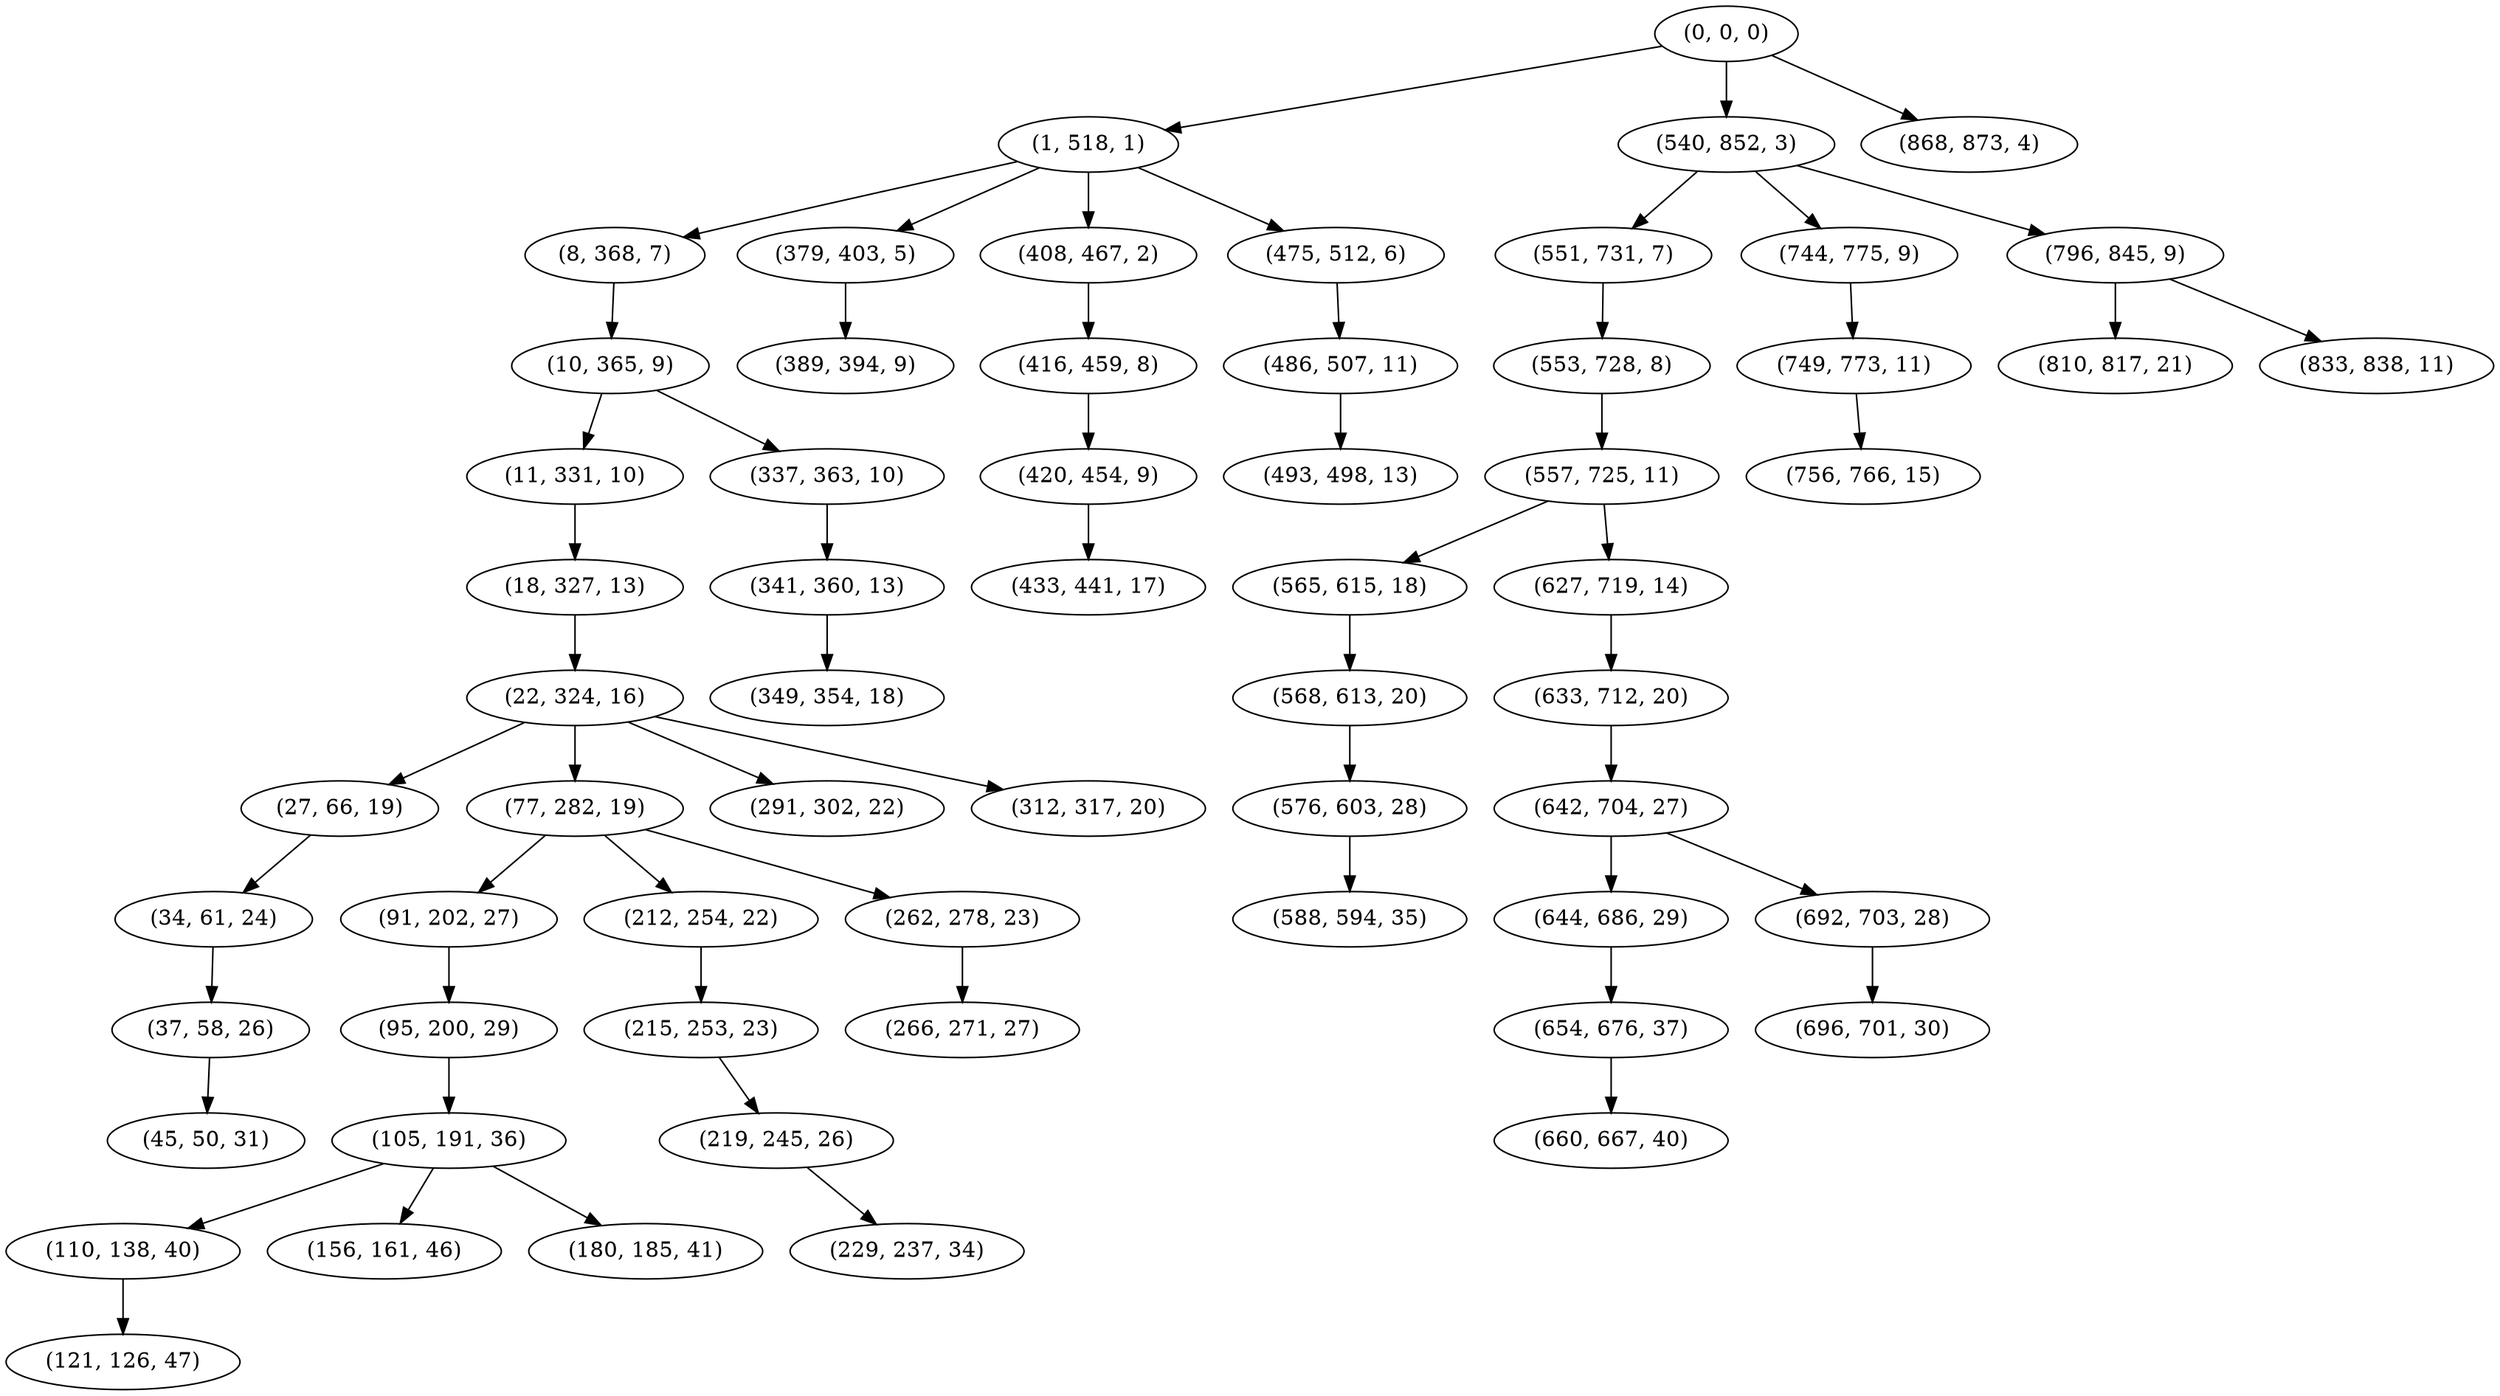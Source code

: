 digraph tree {
    "(0, 0, 0)";
    "(1, 518, 1)";
    "(8, 368, 7)";
    "(10, 365, 9)";
    "(11, 331, 10)";
    "(18, 327, 13)";
    "(22, 324, 16)";
    "(27, 66, 19)";
    "(34, 61, 24)";
    "(37, 58, 26)";
    "(45, 50, 31)";
    "(77, 282, 19)";
    "(91, 202, 27)";
    "(95, 200, 29)";
    "(105, 191, 36)";
    "(110, 138, 40)";
    "(121, 126, 47)";
    "(156, 161, 46)";
    "(180, 185, 41)";
    "(212, 254, 22)";
    "(215, 253, 23)";
    "(219, 245, 26)";
    "(229, 237, 34)";
    "(262, 278, 23)";
    "(266, 271, 27)";
    "(291, 302, 22)";
    "(312, 317, 20)";
    "(337, 363, 10)";
    "(341, 360, 13)";
    "(349, 354, 18)";
    "(379, 403, 5)";
    "(389, 394, 9)";
    "(408, 467, 2)";
    "(416, 459, 8)";
    "(420, 454, 9)";
    "(433, 441, 17)";
    "(475, 512, 6)";
    "(486, 507, 11)";
    "(493, 498, 13)";
    "(540, 852, 3)";
    "(551, 731, 7)";
    "(553, 728, 8)";
    "(557, 725, 11)";
    "(565, 615, 18)";
    "(568, 613, 20)";
    "(576, 603, 28)";
    "(588, 594, 35)";
    "(627, 719, 14)";
    "(633, 712, 20)";
    "(642, 704, 27)";
    "(644, 686, 29)";
    "(654, 676, 37)";
    "(660, 667, 40)";
    "(692, 703, 28)";
    "(696, 701, 30)";
    "(744, 775, 9)";
    "(749, 773, 11)";
    "(756, 766, 15)";
    "(796, 845, 9)";
    "(810, 817, 21)";
    "(833, 838, 11)";
    "(868, 873, 4)";
    "(0, 0, 0)" -> "(1, 518, 1)";
    "(0, 0, 0)" -> "(540, 852, 3)";
    "(0, 0, 0)" -> "(868, 873, 4)";
    "(1, 518, 1)" -> "(8, 368, 7)";
    "(1, 518, 1)" -> "(379, 403, 5)";
    "(1, 518, 1)" -> "(408, 467, 2)";
    "(1, 518, 1)" -> "(475, 512, 6)";
    "(8, 368, 7)" -> "(10, 365, 9)";
    "(10, 365, 9)" -> "(11, 331, 10)";
    "(10, 365, 9)" -> "(337, 363, 10)";
    "(11, 331, 10)" -> "(18, 327, 13)";
    "(18, 327, 13)" -> "(22, 324, 16)";
    "(22, 324, 16)" -> "(27, 66, 19)";
    "(22, 324, 16)" -> "(77, 282, 19)";
    "(22, 324, 16)" -> "(291, 302, 22)";
    "(22, 324, 16)" -> "(312, 317, 20)";
    "(27, 66, 19)" -> "(34, 61, 24)";
    "(34, 61, 24)" -> "(37, 58, 26)";
    "(37, 58, 26)" -> "(45, 50, 31)";
    "(77, 282, 19)" -> "(91, 202, 27)";
    "(77, 282, 19)" -> "(212, 254, 22)";
    "(77, 282, 19)" -> "(262, 278, 23)";
    "(91, 202, 27)" -> "(95, 200, 29)";
    "(95, 200, 29)" -> "(105, 191, 36)";
    "(105, 191, 36)" -> "(110, 138, 40)";
    "(105, 191, 36)" -> "(156, 161, 46)";
    "(105, 191, 36)" -> "(180, 185, 41)";
    "(110, 138, 40)" -> "(121, 126, 47)";
    "(212, 254, 22)" -> "(215, 253, 23)";
    "(215, 253, 23)" -> "(219, 245, 26)";
    "(219, 245, 26)" -> "(229, 237, 34)";
    "(262, 278, 23)" -> "(266, 271, 27)";
    "(337, 363, 10)" -> "(341, 360, 13)";
    "(341, 360, 13)" -> "(349, 354, 18)";
    "(379, 403, 5)" -> "(389, 394, 9)";
    "(408, 467, 2)" -> "(416, 459, 8)";
    "(416, 459, 8)" -> "(420, 454, 9)";
    "(420, 454, 9)" -> "(433, 441, 17)";
    "(475, 512, 6)" -> "(486, 507, 11)";
    "(486, 507, 11)" -> "(493, 498, 13)";
    "(540, 852, 3)" -> "(551, 731, 7)";
    "(540, 852, 3)" -> "(744, 775, 9)";
    "(540, 852, 3)" -> "(796, 845, 9)";
    "(551, 731, 7)" -> "(553, 728, 8)";
    "(553, 728, 8)" -> "(557, 725, 11)";
    "(557, 725, 11)" -> "(565, 615, 18)";
    "(557, 725, 11)" -> "(627, 719, 14)";
    "(565, 615, 18)" -> "(568, 613, 20)";
    "(568, 613, 20)" -> "(576, 603, 28)";
    "(576, 603, 28)" -> "(588, 594, 35)";
    "(627, 719, 14)" -> "(633, 712, 20)";
    "(633, 712, 20)" -> "(642, 704, 27)";
    "(642, 704, 27)" -> "(644, 686, 29)";
    "(642, 704, 27)" -> "(692, 703, 28)";
    "(644, 686, 29)" -> "(654, 676, 37)";
    "(654, 676, 37)" -> "(660, 667, 40)";
    "(692, 703, 28)" -> "(696, 701, 30)";
    "(744, 775, 9)" -> "(749, 773, 11)";
    "(749, 773, 11)" -> "(756, 766, 15)";
    "(796, 845, 9)" -> "(810, 817, 21)";
    "(796, 845, 9)" -> "(833, 838, 11)";
}
